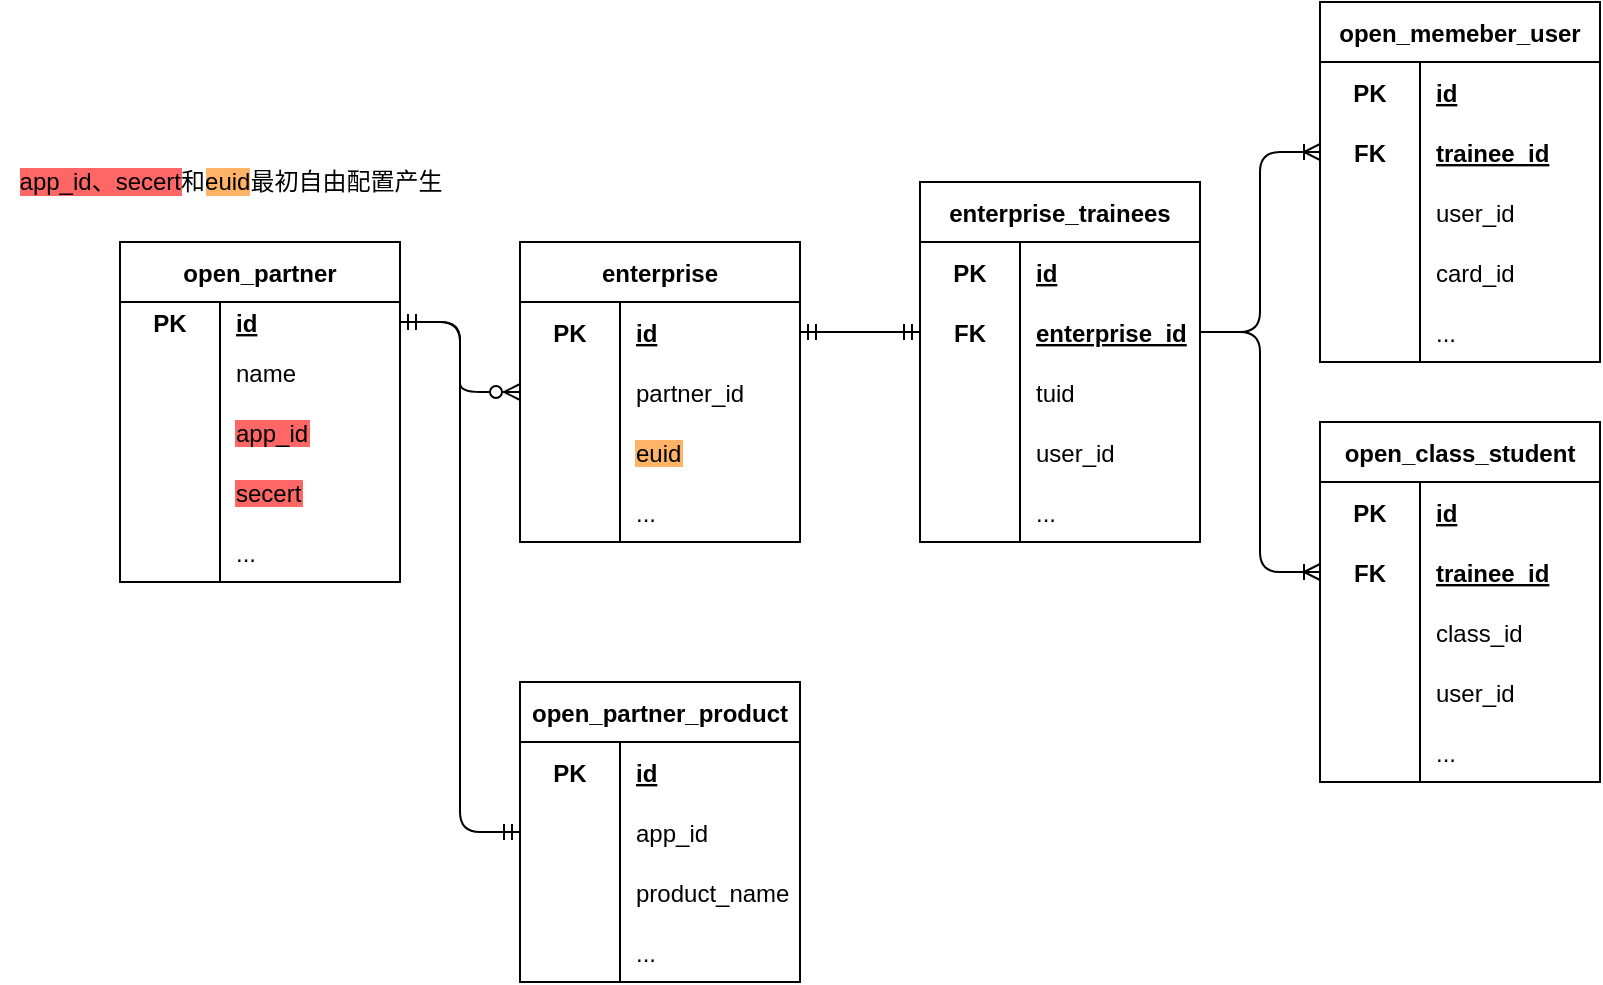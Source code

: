 <mxfile version="13.6.4" type="github">
  <diagram id="C5RBs43oDa-KdzZeNtuy" name="Page-1">
    <mxGraphModel dx="895" dy="1680" grid="1" gridSize="10" guides="1" tooltips="1" connect="1" arrows="1" fold="1" page="1" pageScale="1" pageWidth="827" pageHeight="1169" math="0" shadow="0">
      <root>
        <mxCell id="WIyWlLk6GJQsqaUBKTNV-0" />
        <mxCell id="WIyWlLk6GJQsqaUBKTNV-1" parent="WIyWlLk6GJQsqaUBKTNV-0" />
        <mxCell id="uw1BOTYkiIBPRyXSjcnH-148" value="" style="edgeStyle=entityRelationEdgeStyle;fontSize=12;html=1;endArrow=ERmandOne;startArrow=ERmandOne;entryX=0;entryY=0.5;entryDx=0;entryDy=0;exitX=1;exitY=0.5;exitDx=0;exitDy=0;" parent="WIyWlLk6GJQsqaUBKTNV-1" source="uw1BOTYkiIBPRyXSjcnH-106" target="uw1BOTYkiIBPRyXSjcnH-136" edge="1">
          <mxGeometry width="100" height="100" relative="1" as="geometry">
            <mxPoint x="480" y="300" as="sourcePoint" />
            <mxPoint x="580" y="200" as="targetPoint" />
          </mxGeometry>
        </mxCell>
        <mxCell id="uw1BOTYkiIBPRyXSjcnH-105" value="enterprise" style="shape=table;startSize=30;container=1;collapsible=1;childLayout=tableLayout;fixedRows=1;rowLines=0;fontStyle=1;align=center;resizeLast=1;" parent="WIyWlLk6GJQsqaUBKTNV-1" vertex="1">
          <mxGeometry x="430" y="70" width="140" height="150" as="geometry" />
        </mxCell>
        <mxCell id="uw1BOTYkiIBPRyXSjcnH-106" value="" style="shape=partialRectangle;collapsible=0;dropTarget=0;pointerEvents=0;fillColor=none;top=0;left=0;bottom=0;right=0;points=[[0,0.5],[1,0.5]];portConstraint=eastwest;" parent="uw1BOTYkiIBPRyXSjcnH-105" vertex="1">
          <mxGeometry y="30" width="140" height="30" as="geometry" />
        </mxCell>
        <mxCell id="uw1BOTYkiIBPRyXSjcnH-107" value="PK" style="shape=partialRectangle;connectable=0;fillColor=none;top=0;left=0;bottom=0;right=0;fontStyle=1;overflow=hidden;" parent="uw1BOTYkiIBPRyXSjcnH-106" vertex="1">
          <mxGeometry width="50" height="30" as="geometry" />
        </mxCell>
        <mxCell id="uw1BOTYkiIBPRyXSjcnH-108" value="id" style="shape=partialRectangle;connectable=0;fillColor=none;top=0;left=0;bottom=0;right=0;align=left;spacingLeft=6;fontStyle=5;overflow=hidden;" parent="uw1BOTYkiIBPRyXSjcnH-106" vertex="1">
          <mxGeometry x="50" width="90" height="30" as="geometry" />
        </mxCell>
        <mxCell id="rV22phOTvIdH1_BPCWi4-47" value="" style="shape=partialRectangle;collapsible=0;dropTarget=0;pointerEvents=0;fillColor=none;top=0;left=0;bottom=0;right=0;points=[[0,0.5],[1,0.5]];portConstraint=eastwest;" parent="uw1BOTYkiIBPRyXSjcnH-105" vertex="1">
          <mxGeometry y="60" width="140" height="30" as="geometry" />
        </mxCell>
        <mxCell id="rV22phOTvIdH1_BPCWi4-48" value="" style="shape=partialRectangle;connectable=0;fillColor=none;top=0;left=0;bottom=0;right=0;editable=1;overflow=hidden;" parent="rV22phOTvIdH1_BPCWi4-47" vertex="1">
          <mxGeometry width="50" height="30" as="geometry" />
        </mxCell>
        <mxCell id="rV22phOTvIdH1_BPCWi4-49" value="partner_id" style="shape=partialRectangle;connectable=0;fillColor=none;top=0;left=0;bottom=0;right=0;align=left;spacingLeft=6;overflow=hidden;" parent="rV22phOTvIdH1_BPCWi4-47" vertex="1">
          <mxGeometry x="50" width="90" height="30" as="geometry" />
        </mxCell>
        <mxCell id="uw1BOTYkiIBPRyXSjcnH-115" value="" style="shape=partialRectangle;collapsible=0;dropTarget=0;pointerEvents=0;fillColor=none;top=0;left=0;bottom=0;right=0;points=[[0,0.5],[1,0.5]];portConstraint=eastwest;" parent="uw1BOTYkiIBPRyXSjcnH-105" vertex="1">
          <mxGeometry y="90" width="140" height="30" as="geometry" />
        </mxCell>
        <mxCell id="uw1BOTYkiIBPRyXSjcnH-116" value="" style="shape=partialRectangle;connectable=0;fillColor=none;top=0;left=0;bottom=0;right=0;editable=1;overflow=hidden;" parent="uw1BOTYkiIBPRyXSjcnH-115" vertex="1">
          <mxGeometry width="50" height="30" as="geometry" />
        </mxCell>
        <mxCell id="uw1BOTYkiIBPRyXSjcnH-117" value="euid" style="shape=partialRectangle;connectable=0;fillColor=none;top=0;left=0;bottom=0;right=0;align=left;spacingLeft=6;overflow=hidden;labelBackgroundColor=#FFB366;" parent="uw1BOTYkiIBPRyXSjcnH-115" vertex="1">
          <mxGeometry x="50" width="90" height="30" as="geometry" />
        </mxCell>
        <mxCell id="uw1BOTYkiIBPRyXSjcnH-127" value="" style="shape=partialRectangle;collapsible=0;dropTarget=0;pointerEvents=0;fillColor=none;top=0;left=0;bottom=0;right=0;points=[[0,0.5],[1,0.5]];portConstraint=eastwest;" parent="uw1BOTYkiIBPRyXSjcnH-105" vertex="1">
          <mxGeometry y="120" width="140" height="30" as="geometry" />
        </mxCell>
        <mxCell id="uw1BOTYkiIBPRyXSjcnH-128" value="" style="shape=partialRectangle;connectable=0;fillColor=none;top=0;left=0;bottom=0;right=0;editable=1;overflow=hidden;" parent="uw1BOTYkiIBPRyXSjcnH-127" vertex="1">
          <mxGeometry width="50" height="30" as="geometry" />
        </mxCell>
        <mxCell id="uw1BOTYkiIBPRyXSjcnH-129" value="..." style="shape=partialRectangle;connectable=0;fillColor=none;top=0;left=0;bottom=0;right=0;align=left;spacingLeft=6;overflow=hidden;" parent="uw1BOTYkiIBPRyXSjcnH-127" vertex="1">
          <mxGeometry x="50" width="90" height="30" as="geometry" />
        </mxCell>
        <mxCell id="rV22phOTvIdH1_BPCWi4-0" value="open_memeber_user" style="shape=table;startSize=30;container=1;collapsible=1;childLayout=tableLayout;fixedRows=1;rowLines=0;fontStyle=1;align=center;resizeLast=1;" parent="WIyWlLk6GJQsqaUBKTNV-1" vertex="1">
          <mxGeometry x="830" y="-50" width="140" height="180" as="geometry" />
        </mxCell>
        <mxCell id="rV22phOTvIdH1_BPCWi4-1" value="" style="shape=partialRectangle;collapsible=0;dropTarget=0;pointerEvents=0;fillColor=none;top=0;left=0;bottom=0;right=0;points=[[0,0.5],[1,0.5]];portConstraint=eastwest;" parent="rV22phOTvIdH1_BPCWi4-0" vertex="1">
          <mxGeometry y="30" width="140" height="30" as="geometry" />
        </mxCell>
        <mxCell id="rV22phOTvIdH1_BPCWi4-2" value="PK" style="shape=partialRectangle;connectable=0;fillColor=none;top=0;left=0;bottom=0;right=0;fontStyle=1;overflow=hidden;" parent="rV22phOTvIdH1_BPCWi4-1" vertex="1">
          <mxGeometry width="50" height="30" as="geometry" />
        </mxCell>
        <mxCell id="rV22phOTvIdH1_BPCWi4-3" value="id" style="shape=partialRectangle;connectable=0;fillColor=none;top=0;left=0;bottom=0;right=0;align=left;spacingLeft=6;fontStyle=5;overflow=hidden;" parent="rV22phOTvIdH1_BPCWi4-1" vertex="1">
          <mxGeometry x="50" width="90" height="30" as="geometry" />
        </mxCell>
        <mxCell id="rV22phOTvIdH1_BPCWi4-4" value="" style="shape=partialRectangle;collapsible=0;dropTarget=0;pointerEvents=0;fillColor=none;top=0;left=0;bottom=0;right=0;points=[[0,0.5],[1,0.5]];portConstraint=eastwest;" parent="rV22phOTvIdH1_BPCWi4-0" vertex="1">
          <mxGeometry y="60" width="140" height="30" as="geometry" />
        </mxCell>
        <mxCell id="rV22phOTvIdH1_BPCWi4-5" value="FK" style="shape=partialRectangle;connectable=0;fillColor=none;top=0;left=0;bottom=0;right=0;fontStyle=1;overflow=hidden;" parent="rV22phOTvIdH1_BPCWi4-4" vertex="1">
          <mxGeometry width="50" height="30" as="geometry" />
        </mxCell>
        <mxCell id="rV22phOTvIdH1_BPCWi4-6" value="trainee_id" style="shape=partialRectangle;connectable=0;fillColor=none;top=0;left=0;bottom=0;right=0;align=left;spacingLeft=6;fontStyle=5;overflow=hidden;" parent="rV22phOTvIdH1_BPCWi4-4" vertex="1">
          <mxGeometry x="50" width="90" height="30" as="geometry" />
        </mxCell>
        <mxCell id="rV22phOTvIdH1_BPCWi4-7" value="" style="shape=partialRectangle;collapsible=0;dropTarget=0;pointerEvents=0;fillColor=none;top=0;left=0;bottom=0;right=0;points=[[0,0.5],[1,0.5]];portConstraint=eastwest;" parent="rV22phOTvIdH1_BPCWi4-0" vertex="1">
          <mxGeometry y="90" width="140" height="30" as="geometry" />
        </mxCell>
        <mxCell id="rV22phOTvIdH1_BPCWi4-8" value="" style="shape=partialRectangle;connectable=0;fillColor=none;top=0;left=0;bottom=0;right=0;editable=1;overflow=hidden;" parent="rV22phOTvIdH1_BPCWi4-7" vertex="1">
          <mxGeometry width="50" height="30" as="geometry" />
        </mxCell>
        <mxCell id="rV22phOTvIdH1_BPCWi4-9" value="user_id" style="shape=partialRectangle;connectable=0;fillColor=none;top=0;left=0;bottom=0;right=0;align=left;spacingLeft=6;overflow=hidden;" parent="rV22phOTvIdH1_BPCWi4-7" vertex="1">
          <mxGeometry x="50" width="90" height="30" as="geometry" />
        </mxCell>
        <mxCell id="rV22phOTvIdH1_BPCWi4-10" value="" style="shape=partialRectangle;collapsible=0;dropTarget=0;pointerEvents=0;fillColor=none;top=0;left=0;bottom=0;right=0;points=[[0,0.5],[1,0.5]];portConstraint=eastwest;" parent="rV22phOTvIdH1_BPCWi4-0" vertex="1">
          <mxGeometry y="120" width="140" height="30" as="geometry" />
        </mxCell>
        <mxCell id="rV22phOTvIdH1_BPCWi4-11" value="" style="shape=partialRectangle;connectable=0;fillColor=none;top=0;left=0;bottom=0;right=0;editable=1;overflow=hidden;" parent="rV22phOTvIdH1_BPCWi4-10" vertex="1">
          <mxGeometry width="50" height="30" as="geometry" />
        </mxCell>
        <mxCell id="rV22phOTvIdH1_BPCWi4-12" value="card_id" style="shape=partialRectangle;connectable=0;fillColor=none;top=0;left=0;bottom=0;right=0;align=left;spacingLeft=6;overflow=hidden;" parent="rV22phOTvIdH1_BPCWi4-10" vertex="1">
          <mxGeometry x="50" width="90" height="30" as="geometry" />
        </mxCell>
        <mxCell id="rV22phOTvIdH1_BPCWi4-13" value="" style="shape=partialRectangle;collapsible=0;dropTarget=0;pointerEvents=0;fillColor=none;top=0;left=0;bottom=0;right=0;points=[[0,0.5],[1,0.5]];portConstraint=eastwest;" parent="rV22phOTvIdH1_BPCWi4-0" vertex="1">
          <mxGeometry y="150" width="140" height="30" as="geometry" />
        </mxCell>
        <mxCell id="rV22phOTvIdH1_BPCWi4-14" value="" style="shape=partialRectangle;connectable=0;fillColor=none;top=0;left=0;bottom=0;right=0;editable=1;overflow=hidden;" parent="rV22phOTvIdH1_BPCWi4-13" vertex="1">
          <mxGeometry width="50" height="30" as="geometry" />
        </mxCell>
        <mxCell id="rV22phOTvIdH1_BPCWi4-15" value="..." style="shape=partialRectangle;connectable=0;fillColor=none;top=0;left=0;bottom=0;right=0;align=left;spacingLeft=6;overflow=hidden;" parent="rV22phOTvIdH1_BPCWi4-13" vertex="1">
          <mxGeometry x="50" width="90" height="30" as="geometry" />
        </mxCell>
        <mxCell id="rV22phOTvIdH1_BPCWi4-17" value="open_class_student" style="shape=table;startSize=30;container=1;collapsible=1;childLayout=tableLayout;fixedRows=1;rowLines=0;fontStyle=1;align=center;resizeLast=1;" parent="WIyWlLk6GJQsqaUBKTNV-1" vertex="1">
          <mxGeometry x="830" y="160" width="140" height="180" as="geometry" />
        </mxCell>
        <mxCell id="rV22phOTvIdH1_BPCWi4-18" value="" style="shape=partialRectangle;collapsible=0;dropTarget=0;pointerEvents=0;fillColor=none;top=0;left=0;bottom=0;right=0;points=[[0,0.5],[1,0.5]];portConstraint=eastwest;" parent="rV22phOTvIdH1_BPCWi4-17" vertex="1">
          <mxGeometry y="30" width="140" height="30" as="geometry" />
        </mxCell>
        <mxCell id="rV22phOTvIdH1_BPCWi4-19" value="PK" style="shape=partialRectangle;connectable=0;fillColor=none;top=0;left=0;bottom=0;right=0;fontStyle=1;overflow=hidden;" parent="rV22phOTvIdH1_BPCWi4-18" vertex="1">
          <mxGeometry width="50" height="30" as="geometry" />
        </mxCell>
        <mxCell id="rV22phOTvIdH1_BPCWi4-20" value="id" style="shape=partialRectangle;connectable=0;fillColor=none;top=0;left=0;bottom=0;right=0;align=left;spacingLeft=6;fontStyle=5;overflow=hidden;" parent="rV22phOTvIdH1_BPCWi4-18" vertex="1">
          <mxGeometry x="50" width="90" height="30" as="geometry" />
        </mxCell>
        <mxCell id="rV22phOTvIdH1_BPCWi4-34" value="" style="shape=partialRectangle;collapsible=0;dropTarget=0;pointerEvents=0;fillColor=none;top=0;left=0;bottom=0;right=0;points=[[0,0.5],[1,0.5]];portConstraint=eastwest;" parent="rV22phOTvIdH1_BPCWi4-17" vertex="1">
          <mxGeometry y="60" width="140" height="30" as="geometry" />
        </mxCell>
        <mxCell id="rV22phOTvIdH1_BPCWi4-35" value="FK" style="shape=partialRectangle;connectable=0;fillColor=none;top=0;left=0;bottom=0;right=0;fontStyle=1;overflow=hidden;" parent="rV22phOTvIdH1_BPCWi4-34" vertex="1">
          <mxGeometry width="50" height="30" as="geometry" />
        </mxCell>
        <mxCell id="rV22phOTvIdH1_BPCWi4-36" value="trainee_id" style="shape=partialRectangle;connectable=0;fillColor=none;top=0;left=0;bottom=0;right=0;align=left;spacingLeft=6;fontStyle=5;overflow=hidden;" parent="rV22phOTvIdH1_BPCWi4-34" vertex="1">
          <mxGeometry x="50" width="90" height="30" as="geometry" />
        </mxCell>
        <mxCell id="rV22phOTvIdH1_BPCWi4-24" value="" style="shape=partialRectangle;collapsible=0;dropTarget=0;pointerEvents=0;fillColor=none;top=0;left=0;bottom=0;right=0;points=[[0,0.5],[1,0.5]];portConstraint=eastwest;" parent="rV22phOTvIdH1_BPCWi4-17" vertex="1">
          <mxGeometry y="90" width="140" height="30" as="geometry" />
        </mxCell>
        <mxCell id="rV22phOTvIdH1_BPCWi4-25" value="" style="shape=partialRectangle;connectable=0;fillColor=none;top=0;left=0;bottom=0;right=0;editable=1;overflow=hidden;" parent="rV22phOTvIdH1_BPCWi4-24" vertex="1">
          <mxGeometry width="50" height="30" as="geometry" />
        </mxCell>
        <mxCell id="rV22phOTvIdH1_BPCWi4-26" value="class_id" style="shape=partialRectangle;connectable=0;fillColor=none;top=0;left=0;bottom=0;right=0;align=left;spacingLeft=6;overflow=hidden;" parent="rV22phOTvIdH1_BPCWi4-24" vertex="1">
          <mxGeometry x="50" width="90" height="30" as="geometry" />
        </mxCell>
        <mxCell id="rV22phOTvIdH1_BPCWi4-27" value="" style="shape=partialRectangle;collapsible=0;dropTarget=0;pointerEvents=0;fillColor=none;top=0;left=0;bottom=0;right=0;points=[[0,0.5],[1,0.5]];portConstraint=eastwest;" parent="rV22phOTvIdH1_BPCWi4-17" vertex="1">
          <mxGeometry y="120" width="140" height="30" as="geometry" />
        </mxCell>
        <mxCell id="rV22phOTvIdH1_BPCWi4-28" value="" style="shape=partialRectangle;connectable=0;fillColor=none;top=0;left=0;bottom=0;right=0;editable=1;overflow=hidden;" parent="rV22phOTvIdH1_BPCWi4-27" vertex="1">
          <mxGeometry width="50" height="30" as="geometry" />
        </mxCell>
        <mxCell id="rV22phOTvIdH1_BPCWi4-29" value="user_id" style="shape=partialRectangle;connectable=0;fillColor=none;top=0;left=0;bottom=0;right=0;align=left;spacingLeft=6;overflow=hidden;" parent="rV22phOTvIdH1_BPCWi4-27" vertex="1">
          <mxGeometry x="50" width="90" height="30" as="geometry" />
        </mxCell>
        <mxCell id="rV22phOTvIdH1_BPCWi4-30" value="" style="shape=partialRectangle;collapsible=0;dropTarget=0;pointerEvents=0;fillColor=none;top=0;left=0;bottom=0;right=0;points=[[0,0.5],[1,0.5]];portConstraint=eastwest;" parent="rV22phOTvIdH1_BPCWi4-17" vertex="1">
          <mxGeometry y="150" width="140" height="30" as="geometry" />
        </mxCell>
        <mxCell id="rV22phOTvIdH1_BPCWi4-31" value="" style="shape=partialRectangle;connectable=0;fillColor=none;top=0;left=0;bottom=0;right=0;editable=1;overflow=hidden;" parent="rV22phOTvIdH1_BPCWi4-30" vertex="1">
          <mxGeometry width="50" height="30" as="geometry" />
        </mxCell>
        <mxCell id="rV22phOTvIdH1_BPCWi4-32" value="..." style="shape=partialRectangle;connectable=0;fillColor=none;top=0;left=0;bottom=0;right=0;align=left;spacingLeft=6;overflow=hidden;" parent="rV22phOTvIdH1_BPCWi4-30" vertex="1">
          <mxGeometry x="50" width="90" height="30" as="geometry" />
        </mxCell>
        <mxCell id="uw1BOTYkiIBPRyXSjcnH-132" value="enterprise_trainees" style="shape=table;startSize=30;container=1;collapsible=1;childLayout=tableLayout;fixedRows=1;rowLines=0;fontStyle=1;align=center;resizeLast=1;" parent="WIyWlLk6GJQsqaUBKTNV-1" vertex="1">
          <mxGeometry x="630" y="40" width="140" height="180" as="geometry" />
        </mxCell>
        <mxCell id="uw1BOTYkiIBPRyXSjcnH-133" value="" style="shape=partialRectangle;collapsible=0;dropTarget=0;pointerEvents=0;fillColor=none;top=0;left=0;bottom=0;right=0;points=[[0,0.5],[1,0.5]];portConstraint=eastwest;" parent="uw1BOTYkiIBPRyXSjcnH-132" vertex="1">
          <mxGeometry y="30" width="140" height="30" as="geometry" />
        </mxCell>
        <mxCell id="uw1BOTYkiIBPRyXSjcnH-134" value="PK" style="shape=partialRectangle;connectable=0;fillColor=none;top=0;left=0;bottom=0;right=0;fontStyle=1;overflow=hidden;" parent="uw1BOTYkiIBPRyXSjcnH-133" vertex="1">
          <mxGeometry width="50" height="30" as="geometry" />
        </mxCell>
        <mxCell id="uw1BOTYkiIBPRyXSjcnH-135" value="id" style="shape=partialRectangle;connectable=0;fillColor=none;top=0;left=0;bottom=0;right=0;align=left;spacingLeft=6;fontStyle=5;overflow=hidden;" parent="uw1BOTYkiIBPRyXSjcnH-133" vertex="1">
          <mxGeometry x="50" width="90" height="30" as="geometry" />
        </mxCell>
        <mxCell id="uw1BOTYkiIBPRyXSjcnH-136" value="" style="shape=partialRectangle;collapsible=0;dropTarget=0;pointerEvents=0;fillColor=none;top=0;left=0;bottom=0;right=0;points=[[0,0.5],[1,0.5]];portConstraint=eastwest;" parent="uw1BOTYkiIBPRyXSjcnH-132" vertex="1">
          <mxGeometry y="60" width="140" height="30" as="geometry" />
        </mxCell>
        <mxCell id="uw1BOTYkiIBPRyXSjcnH-137" value="FK" style="shape=partialRectangle;connectable=0;fillColor=none;top=0;left=0;bottom=0;right=0;fontStyle=1;overflow=hidden;" parent="uw1BOTYkiIBPRyXSjcnH-136" vertex="1">
          <mxGeometry width="50" height="30" as="geometry" />
        </mxCell>
        <mxCell id="uw1BOTYkiIBPRyXSjcnH-138" value="enterprise_id" style="shape=partialRectangle;connectable=0;fillColor=none;top=0;left=0;bottom=0;right=0;align=left;spacingLeft=6;fontStyle=5;overflow=hidden;" parent="uw1BOTYkiIBPRyXSjcnH-136" vertex="1">
          <mxGeometry x="50" width="90" height="30" as="geometry" />
        </mxCell>
        <mxCell id="uw1BOTYkiIBPRyXSjcnH-139" value="" style="shape=partialRectangle;collapsible=0;dropTarget=0;pointerEvents=0;fillColor=none;top=0;left=0;bottom=0;right=0;points=[[0,0.5],[1,0.5]];portConstraint=eastwest;" parent="uw1BOTYkiIBPRyXSjcnH-132" vertex="1">
          <mxGeometry y="90" width="140" height="30" as="geometry" />
        </mxCell>
        <mxCell id="uw1BOTYkiIBPRyXSjcnH-140" value="" style="shape=partialRectangle;connectable=0;fillColor=none;top=0;left=0;bottom=0;right=0;editable=1;overflow=hidden;" parent="uw1BOTYkiIBPRyXSjcnH-139" vertex="1">
          <mxGeometry width="50" height="30" as="geometry" />
        </mxCell>
        <mxCell id="uw1BOTYkiIBPRyXSjcnH-141" value="tuid" style="shape=partialRectangle;connectable=0;fillColor=none;top=0;left=0;bottom=0;right=0;align=left;spacingLeft=6;overflow=hidden;" parent="uw1BOTYkiIBPRyXSjcnH-139" vertex="1">
          <mxGeometry x="50" width="90" height="30" as="geometry" />
        </mxCell>
        <mxCell id="uw1BOTYkiIBPRyXSjcnH-142" value="" style="shape=partialRectangle;collapsible=0;dropTarget=0;pointerEvents=0;fillColor=none;top=0;left=0;bottom=0;right=0;points=[[0,0.5],[1,0.5]];portConstraint=eastwest;" parent="uw1BOTYkiIBPRyXSjcnH-132" vertex="1">
          <mxGeometry y="120" width="140" height="30" as="geometry" />
        </mxCell>
        <mxCell id="uw1BOTYkiIBPRyXSjcnH-143" value="" style="shape=partialRectangle;connectable=0;fillColor=none;top=0;left=0;bottom=0;right=0;editable=1;overflow=hidden;" parent="uw1BOTYkiIBPRyXSjcnH-142" vertex="1">
          <mxGeometry width="50" height="30" as="geometry" />
        </mxCell>
        <mxCell id="uw1BOTYkiIBPRyXSjcnH-144" value="user_id" style="shape=partialRectangle;connectable=0;fillColor=none;top=0;left=0;bottom=0;right=0;align=left;spacingLeft=6;overflow=hidden;" parent="uw1BOTYkiIBPRyXSjcnH-142" vertex="1">
          <mxGeometry x="50" width="90" height="30" as="geometry" />
        </mxCell>
        <mxCell id="uw1BOTYkiIBPRyXSjcnH-145" value="" style="shape=partialRectangle;collapsible=0;dropTarget=0;pointerEvents=0;fillColor=none;top=0;left=0;bottom=0;right=0;points=[[0,0.5],[1,0.5]];portConstraint=eastwest;" parent="uw1BOTYkiIBPRyXSjcnH-132" vertex="1">
          <mxGeometry y="150" width="140" height="30" as="geometry" />
        </mxCell>
        <mxCell id="uw1BOTYkiIBPRyXSjcnH-146" value="" style="shape=partialRectangle;connectable=0;fillColor=none;top=0;left=0;bottom=0;right=0;editable=1;overflow=hidden;" parent="uw1BOTYkiIBPRyXSjcnH-145" vertex="1">
          <mxGeometry width="50" height="30" as="geometry" />
        </mxCell>
        <mxCell id="uw1BOTYkiIBPRyXSjcnH-147" value="..." style="shape=partialRectangle;connectable=0;fillColor=none;top=0;left=0;bottom=0;right=0;align=left;spacingLeft=6;overflow=hidden;" parent="uw1BOTYkiIBPRyXSjcnH-145" vertex="1">
          <mxGeometry x="50" width="90" height="30" as="geometry" />
        </mxCell>
        <mxCell id="rV22phOTvIdH1_BPCWi4-37" value="&lt;span style=&quot;background-color: rgb(255 , 102 , 102)&quot;&gt;app_id、secert&lt;/span&gt;和&lt;span style=&quot;background-color: rgb(255 , 179 , 102)&quot;&gt;euid&lt;/span&gt;最初自由配置产生" style="text;html=1;align=center;verticalAlign=middle;resizable=0;points=[];autosize=1;" parent="WIyWlLk6GJQsqaUBKTNV-1" vertex="1">
          <mxGeometry x="170" y="30" width="230" height="20" as="geometry" />
        </mxCell>
        <mxCell id="uw1BOTYkiIBPRyXSjcnH-149" value="open_partner_product" style="shape=table;startSize=30;container=1;collapsible=1;childLayout=tableLayout;fixedRows=1;rowLines=0;fontStyle=1;align=center;resizeLast=1;" parent="WIyWlLk6GJQsqaUBKTNV-1" vertex="1">
          <mxGeometry x="430" y="290" width="140" height="150" as="geometry" />
        </mxCell>
        <mxCell id="uw1BOTYkiIBPRyXSjcnH-150" value="" style="shape=partialRectangle;collapsible=0;dropTarget=0;pointerEvents=0;fillColor=none;top=0;left=0;bottom=0;right=0;points=[[0,0.5],[1,0.5]];portConstraint=eastwest;" parent="uw1BOTYkiIBPRyXSjcnH-149" vertex="1">
          <mxGeometry y="30" width="140" height="30" as="geometry" />
        </mxCell>
        <mxCell id="uw1BOTYkiIBPRyXSjcnH-151" value="PK" style="shape=partialRectangle;connectable=0;fillColor=none;top=0;left=0;bottom=0;right=0;fontStyle=1;overflow=hidden;" parent="uw1BOTYkiIBPRyXSjcnH-150" vertex="1">
          <mxGeometry width="50" height="30" as="geometry" />
        </mxCell>
        <mxCell id="uw1BOTYkiIBPRyXSjcnH-152" value="id" style="shape=partialRectangle;connectable=0;fillColor=none;top=0;left=0;bottom=0;right=0;align=left;spacingLeft=6;fontStyle=5;overflow=hidden;" parent="uw1BOTYkiIBPRyXSjcnH-150" vertex="1">
          <mxGeometry x="50" width="90" height="30" as="geometry" />
        </mxCell>
        <mxCell id="B0t3_mmz_Jj5I_ichzTG-0" value="" style="shape=partialRectangle;collapsible=0;dropTarget=0;pointerEvents=0;fillColor=none;top=0;left=0;bottom=0;right=0;points=[[0,0.5],[1,0.5]];portConstraint=eastwest;" vertex="1" parent="uw1BOTYkiIBPRyXSjcnH-149">
          <mxGeometry y="60" width="140" height="30" as="geometry" />
        </mxCell>
        <mxCell id="B0t3_mmz_Jj5I_ichzTG-1" value="" style="shape=partialRectangle;connectable=0;fillColor=none;top=0;left=0;bottom=0;right=0;editable=1;overflow=hidden;" vertex="1" parent="B0t3_mmz_Jj5I_ichzTG-0">
          <mxGeometry width="50" height="30" as="geometry" />
        </mxCell>
        <mxCell id="B0t3_mmz_Jj5I_ichzTG-2" value="app_id" style="shape=partialRectangle;connectable=0;fillColor=none;top=0;left=0;bottom=0;right=0;align=left;spacingLeft=6;overflow=hidden;" vertex="1" parent="B0t3_mmz_Jj5I_ichzTG-0">
          <mxGeometry x="50" width="90" height="30" as="geometry" />
        </mxCell>
        <mxCell id="uw1BOTYkiIBPRyXSjcnH-159" value="" style="shape=partialRectangle;collapsible=0;dropTarget=0;pointerEvents=0;fillColor=none;top=0;left=0;bottom=0;right=0;points=[[0,0.5],[1,0.5]];portConstraint=eastwest;" parent="uw1BOTYkiIBPRyXSjcnH-149" vertex="1">
          <mxGeometry y="90" width="140" height="30" as="geometry" />
        </mxCell>
        <mxCell id="uw1BOTYkiIBPRyXSjcnH-160" value="" style="shape=partialRectangle;connectable=0;fillColor=none;top=0;left=0;bottom=0;right=0;editable=1;overflow=hidden;" parent="uw1BOTYkiIBPRyXSjcnH-159" vertex="1">
          <mxGeometry width="50" height="30" as="geometry" />
        </mxCell>
        <mxCell id="uw1BOTYkiIBPRyXSjcnH-161" value="product_name" style="shape=partialRectangle;connectable=0;fillColor=none;top=0;left=0;bottom=0;right=0;align=left;spacingLeft=6;overflow=hidden;" parent="uw1BOTYkiIBPRyXSjcnH-159" vertex="1">
          <mxGeometry x="50" width="90" height="30" as="geometry" />
        </mxCell>
        <mxCell id="uw1BOTYkiIBPRyXSjcnH-162" value="" style="shape=partialRectangle;collapsible=0;dropTarget=0;pointerEvents=0;fillColor=none;top=0;left=0;bottom=0;right=0;points=[[0,0.5],[1,0.5]];portConstraint=eastwest;" parent="uw1BOTYkiIBPRyXSjcnH-149" vertex="1">
          <mxGeometry y="120" width="140" height="30" as="geometry" />
        </mxCell>
        <mxCell id="uw1BOTYkiIBPRyXSjcnH-163" value="" style="shape=partialRectangle;connectable=0;fillColor=none;top=0;left=0;bottom=0;right=0;editable=1;overflow=hidden;" parent="uw1BOTYkiIBPRyXSjcnH-162" vertex="1">
          <mxGeometry width="50" height="30" as="geometry" />
        </mxCell>
        <mxCell id="uw1BOTYkiIBPRyXSjcnH-164" value="..." style="shape=partialRectangle;connectable=0;fillColor=none;top=0;left=0;bottom=0;right=0;align=left;spacingLeft=6;overflow=hidden;" parent="uw1BOTYkiIBPRyXSjcnH-162" vertex="1">
          <mxGeometry x="50" width="90" height="30" as="geometry" />
        </mxCell>
        <mxCell id="rV22phOTvIdH1_BPCWi4-52" value="" style="edgeStyle=entityRelationEdgeStyle;fontSize=12;html=1;endArrow=ERzeroToMany;startArrow=ERmandOne;exitX=1;exitY=0.5;exitDx=0;exitDy=0;entryX=0;entryY=0.5;entryDx=0;entryDy=0;" parent="WIyWlLk6GJQsqaUBKTNV-1" source="uw1BOTYkiIBPRyXSjcnH-77" target="rV22phOTvIdH1_BPCWi4-47" edge="1">
          <mxGeometry width="100" height="100" relative="1" as="geometry">
            <mxPoint x="290" y="400" as="sourcePoint" />
            <mxPoint x="390" y="300" as="targetPoint" />
          </mxGeometry>
        </mxCell>
        <mxCell id="rV22phOTvIdH1_BPCWi4-53" value="" style="edgeStyle=entityRelationEdgeStyle;fontSize=12;html=1;endArrow=ERmandOne;startArrow=ERmandOne;exitX=1;exitY=0.5;exitDx=0;exitDy=0;entryX=0;entryY=0.5;entryDx=0;entryDy=0;" parent="WIyWlLk6GJQsqaUBKTNV-1" source="uw1BOTYkiIBPRyXSjcnH-77" edge="1">
          <mxGeometry width="100" height="100" relative="1" as="geometry">
            <mxPoint x="340" y="410" as="sourcePoint" />
            <mxPoint x="430" y="365" as="targetPoint" />
          </mxGeometry>
        </mxCell>
        <mxCell id="uw1BOTYkiIBPRyXSjcnH-76" value="open_partner" style="shape=table;startSize=30;container=1;collapsible=1;childLayout=tableLayout;fixedRows=1;rowLines=0;fontStyle=1;align=center;resizeLast=1;" parent="WIyWlLk6GJQsqaUBKTNV-1" vertex="1">
          <mxGeometry x="230" y="70" width="140" height="170" as="geometry" />
        </mxCell>
        <mxCell id="uw1BOTYkiIBPRyXSjcnH-77" value="" style="shape=partialRectangle;collapsible=0;dropTarget=0;pointerEvents=0;fillColor=none;top=0;left=0;bottom=0;right=0;points=[[0,0.5],[1,0.5]];portConstraint=eastwest;" parent="uw1BOTYkiIBPRyXSjcnH-76" vertex="1">
          <mxGeometry y="30" width="140" height="20" as="geometry" />
        </mxCell>
        <mxCell id="uw1BOTYkiIBPRyXSjcnH-78" value="PK" style="shape=partialRectangle;connectable=0;fillColor=none;top=0;left=0;bottom=0;right=0;fontStyle=1;overflow=hidden;" parent="uw1BOTYkiIBPRyXSjcnH-77" vertex="1">
          <mxGeometry width="50" height="20" as="geometry" />
        </mxCell>
        <mxCell id="uw1BOTYkiIBPRyXSjcnH-79" value="id" style="shape=partialRectangle;connectable=0;fillColor=none;top=0;left=0;bottom=0;right=0;align=left;spacingLeft=6;fontStyle=5;overflow=hidden;" parent="uw1BOTYkiIBPRyXSjcnH-77" vertex="1">
          <mxGeometry x="50" width="90" height="20" as="geometry" />
        </mxCell>
        <mxCell id="uw1BOTYkiIBPRyXSjcnH-83" value="" style="shape=partialRectangle;collapsible=0;dropTarget=0;pointerEvents=0;fillColor=none;top=0;left=0;bottom=0;right=0;points=[[0,0.5],[1,0.5]];portConstraint=eastwest;" parent="uw1BOTYkiIBPRyXSjcnH-76" vertex="1">
          <mxGeometry y="50" width="140" height="30" as="geometry" />
        </mxCell>
        <mxCell id="uw1BOTYkiIBPRyXSjcnH-84" value="" style="shape=partialRectangle;connectable=0;fillColor=none;top=0;left=0;bottom=0;right=0;editable=1;overflow=hidden;" parent="uw1BOTYkiIBPRyXSjcnH-83" vertex="1">
          <mxGeometry width="50" height="30" as="geometry" />
        </mxCell>
        <mxCell id="uw1BOTYkiIBPRyXSjcnH-85" value="name" style="shape=partialRectangle;connectable=0;fillColor=none;top=0;left=0;bottom=0;right=0;align=left;spacingLeft=6;overflow=hidden;" parent="uw1BOTYkiIBPRyXSjcnH-83" vertex="1">
          <mxGeometry x="50" width="90" height="30" as="geometry" />
        </mxCell>
        <mxCell id="uw1BOTYkiIBPRyXSjcnH-86" value="" style="shape=partialRectangle;collapsible=0;dropTarget=0;pointerEvents=0;fillColor=none;top=0;left=0;bottom=0;right=0;points=[[0,0.5],[1,0.5]];portConstraint=eastwest;" parent="uw1BOTYkiIBPRyXSjcnH-76" vertex="1">
          <mxGeometry y="80" width="140" height="30" as="geometry" />
        </mxCell>
        <mxCell id="uw1BOTYkiIBPRyXSjcnH-87" value="" style="shape=partialRectangle;connectable=0;fillColor=none;top=0;left=0;bottom=0;right=0;editable=1;overflow=hidden;" parent="uw1BOTYkiIBPRyXSjcnH-86" vertex="1">
          <mxGeometry width="50" height="30" as="geometry" />
        </mxCell>
        <mxCell id="uw1BOTYkiIBPRyXSjcnH-88" value="app_id" style="shape=partialRectangle;connectable=0;fillColor=none;top=0;left=0;bottom=0;right=0;align=left;spacingLeft=6;overflow=hidden;labelBackgroundColor=#FF6666;" parent="uw1BOTYkiIBPRyXSjcnH-86" vertex="1">
          <mxGeometry x="50" width="90" height="30" as="geometry" />
        </mxCell>
        <mxCell id="uw1BOTYkiIBPRyXSjcnH-89" value="" style="shape=partialRectangle;collapsible=0;dropTarget=0;pointerEvents=0;fillColor=none;top=0;left=0;bottom=0;right=0;points=[[0,0.5],[1,0.5]];portConstraint=eastwest;" parent="uw1BOTYkiIBPRyXSjcnH-76" vertex="1">
          <mxGeometry y="110" width="140" height="30" as="geometry" />
        </mxCell>
        <mxCell id="uw1BOTYkiIBPRyXSjcnH-90" value="" style="shape=partialRectangle;connectable=0;fillColor=none;top=0;left=0;bottom=0;right=0;editable=1;overflow=hidden;" parent="uw1BOTYkiIBPRyXSjcnH-89" vertex="1">
          <mxGeometry width="50" height="30" as="geometry" />
        </mxCell>
        <mxCell id="uw1BOTYkiIBPRyXSjcnH-91" value="secert" style="shape=partialRectangle;connectable=0;fillColor=none;top=0;left=0;bottom=0;right=0;align=left;spacingLeft=6;overflow=hidden;labelBackgroundColor=#FF6666;" parent="uw1BOTYkiIBPRyXSjcnH-89" vertex="1">
          <mxGeometry x="50" width="90" height="30" as="geometry" />
        </mxCell>
        <mxCell id="uw1BOTYkiIBPRyXSjcnH-92" value="" style="shape=partialRectangle;collapsible=0;dropTarget=0;pointerEvents=0;fillColor=none;top=0;left=0;bottom=0;right=0;points=[[0,0.5],[1,0.5]];portConstraint=eastwest;" parent="uw1BOTYkiIBPRyXSjcnH-76" vertex="1">
          <mxGeometry y="140" width="140" height="30" as="geometry" />
        </mxCell>
        <mxCell id="uw1BOTYkiIBPRyXSjcnH-93" value="" style="shape=partialRectangle;connectable=0;fillColor=none;top=0;left=0;bottom=0;right=0;editable=1;overflow=hidden;" parent="uw1BOTYkiIBPRyXSjcnH-92" vertex="1">
          <mxGeometry width="50" height="30" as="geometry" />
        </mxCell>
        <mxCell id="uw1BOTYkiIBPRyXSjcnH-94" value="..." style="shape=partialRectangle;connectable=0;fillColor=none;top=0;left=0;bottom=0;right=0;align=left;spacingLeft=6;overflow=hidden;" parent="uw1BOTYkiIBPRyXSjcnH-92" vertex="1">
          <mxGeometry x="50" width="90" height="30" as="geometry" />
        </mxCell>
        <mxCell id="B0t3_mmz_Jj5I_ichzTG-5" value="" style="edgeStyle=entityRelationEdgeStyle;fontSize=12;html=1;endArrow=ERoneToMany;exitX=1;exitY=0.5;exitDx=0;exitDy=0;entryX=0;entryY=0.5;entryDx=0;entryDy=0;" edge="1" parent="WIyWlLk6GJQsqaUBKTNV-1" source="uw1BOTYkiIBPRyXSjcnH-136" target="rV22phOTvIdH1_BPCWi4-4">
          <mxGeometry width="100" height="100" relative="1" as="geometry">
            <mxPoint x="720" y="300" as="sourcePoint" />
            <mxPoint x="820" y="200" as="targetPoint" />
          </mxGeometry>
        </mxCell>
        <mxCell id="B0t3_mmz_Jj5I_ichzTG-6" value="" style="edgeStyle=entityRelationEdgeStyle;fontSize=12;html=1;endArrow=ERoneToMany;exitX=1;exitY=0.5;exitDx=0;exitDy=0;entryX=0;entryY=0.5;entryDx=0;entryDy=0;" edge="1" parent="WIyWlLk6GJQsqaUBKTNV-1" source="uw1BOTYkiIBPRyXSjcnH-136" target="rV22phOTvIdH1_BPCWi4-34">
          <mxGeometry width="100" height="100" relative="1" as="geometry">
            <mxPoint x="570" y="230" as="sourcePoint" />
            <mxPoint x="670" y="130" as="targetPoint" />
          </mxGeometry>
        </mxCell>
      </root>
    </mxGraphModel>
  </diagram>
</mxfile>
